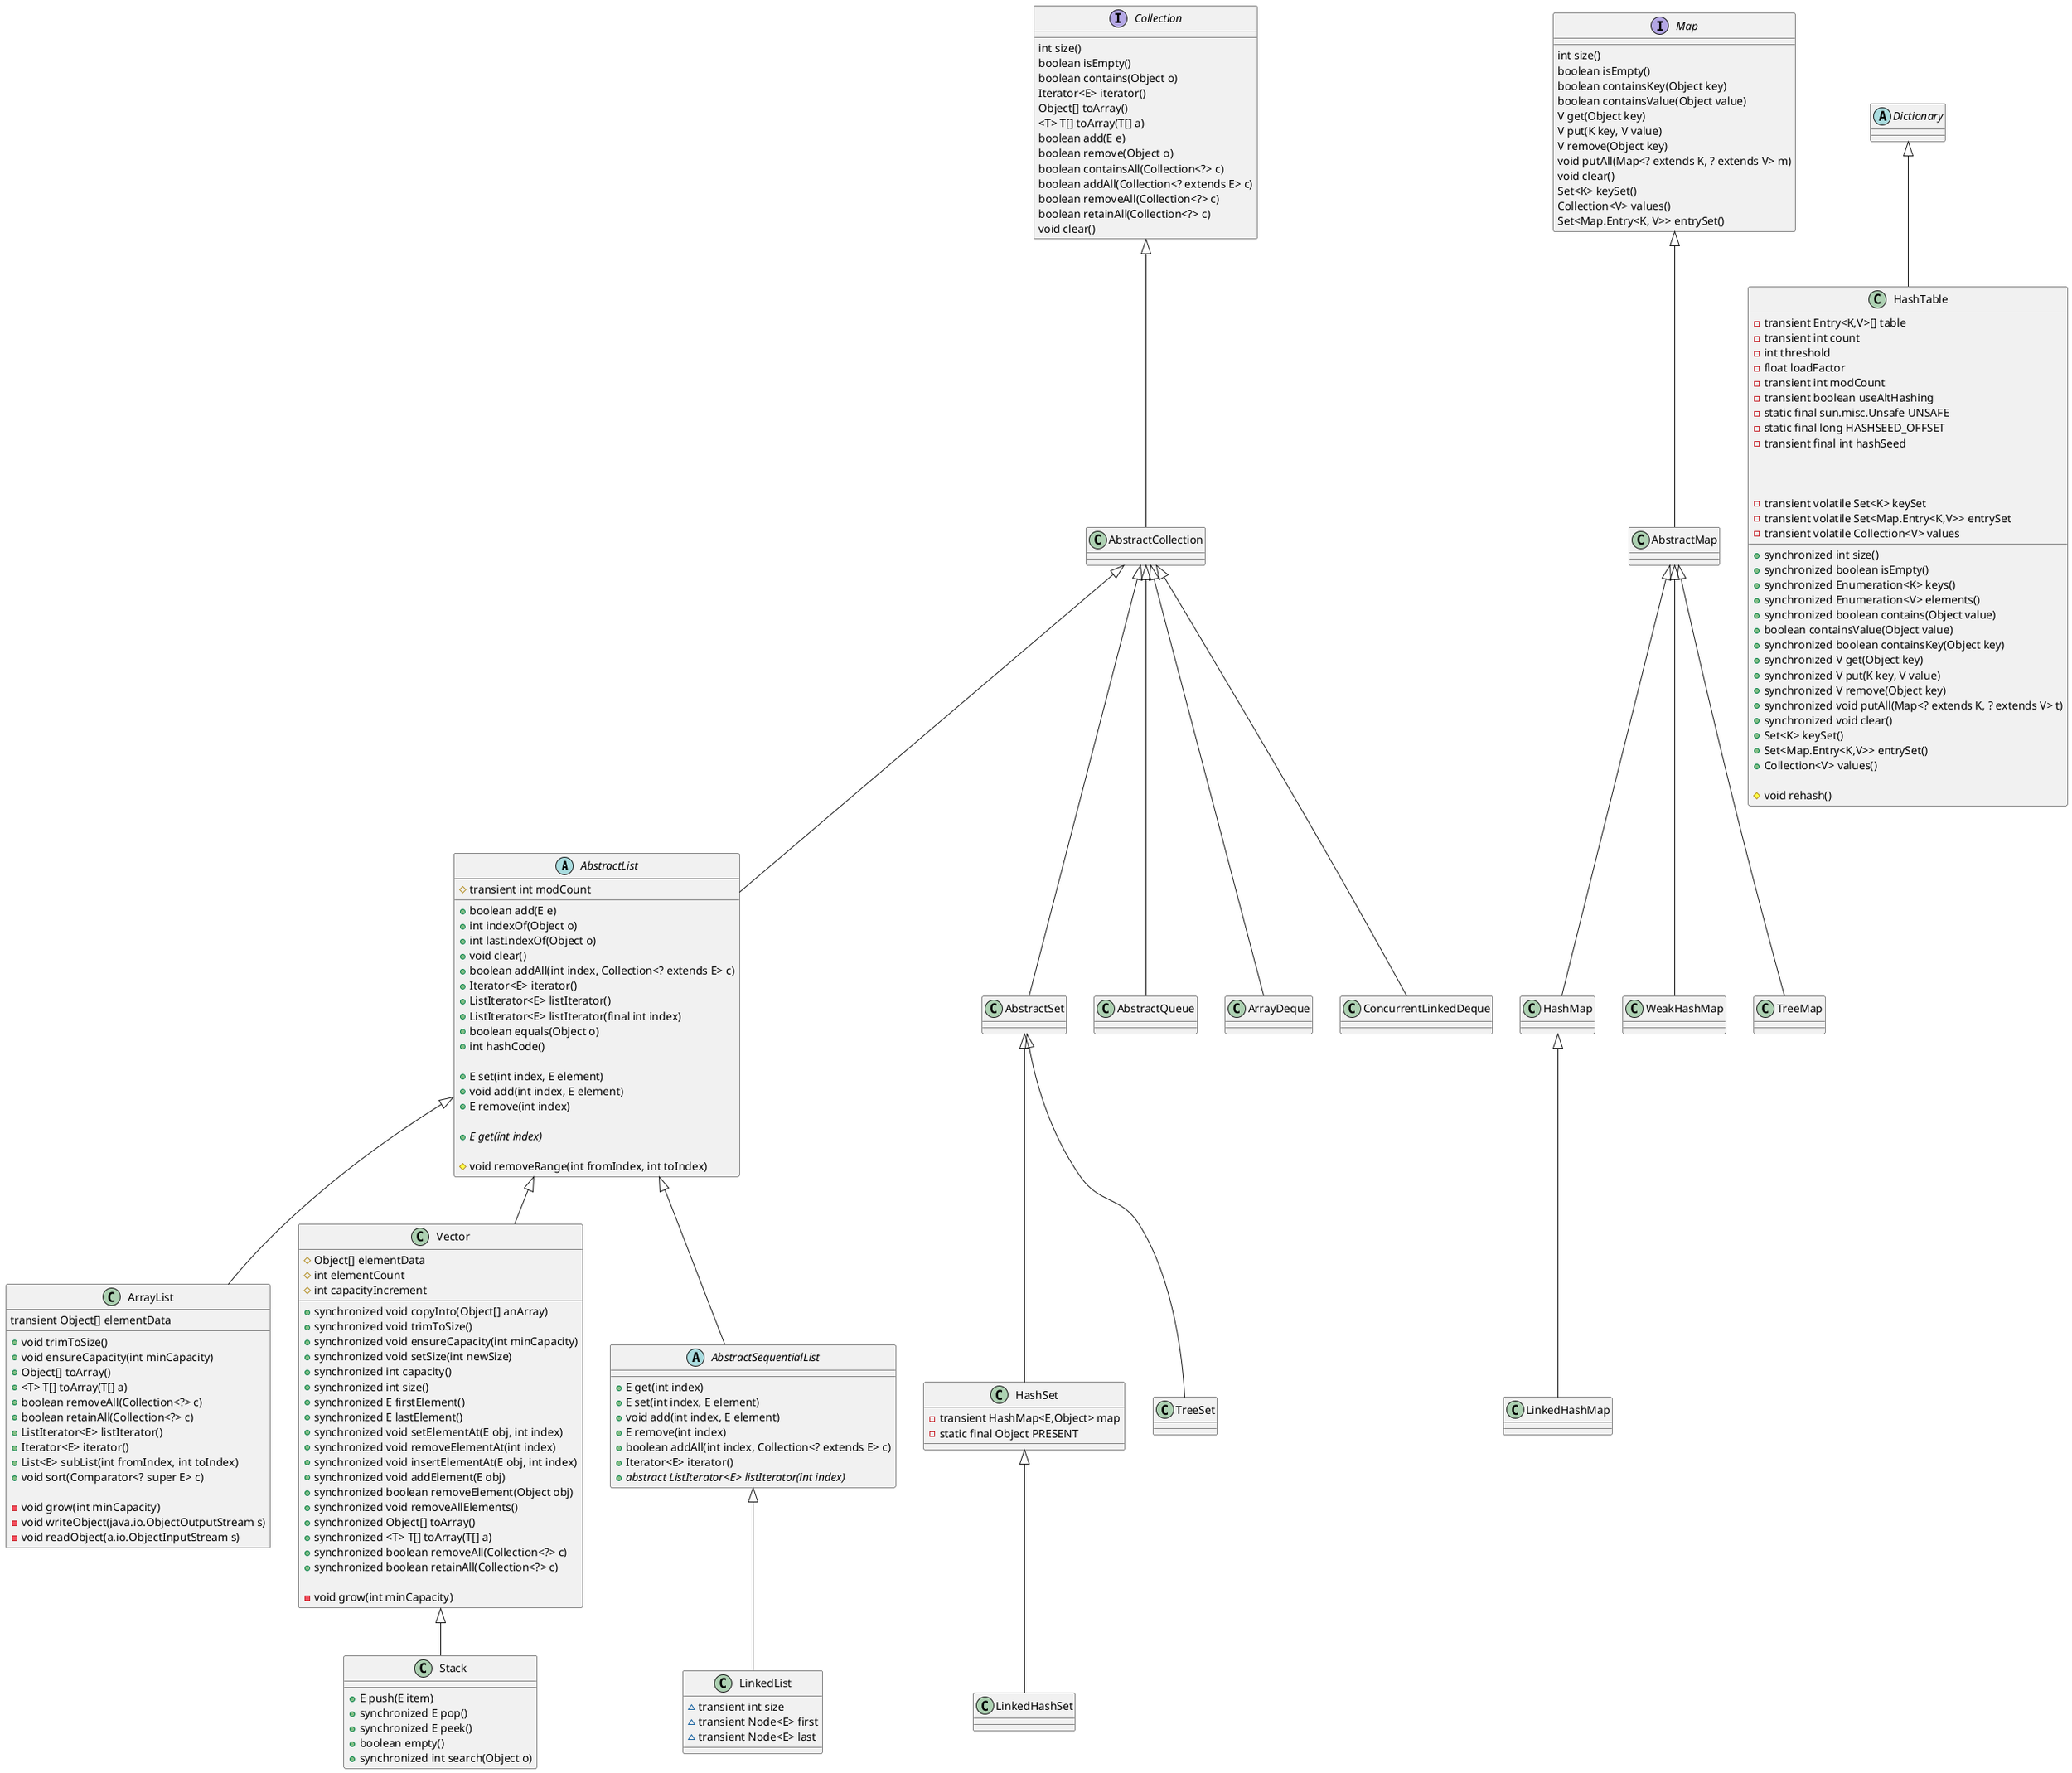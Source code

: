 @startuml


abstract class AbstractList {
    #transient int modCount

    +boolean add(E e)
    +int indexOf(Object o)
    +int lastIndexOf(Object o)
    +void clear()
    +boolean addAll(int index, Collection<? extends E> c)
    +Iterator<E> iterator()
    +ListIterator<E> listIterator()
    +ListIterator<E> listIterator(final int index)
    +boolean equals(Object o)
    +int hashCode()
    
    +E set(int index, E element)
    +void add(int index, E element)
    +E remove(int index)

    {abstract} +E get(int index)
    
    #void removeRange(int fromIndex, int toIndex)

}

class ArrayList {
    transient Object[] elementData

    +void trimToSize()
    +void ensureCapacity(int minCapacity)
    +Object[] toArray()
    +<T> T[] toArray(T[] a)
    +boolean removeAll(Collection<?> c)
    +boolean retainAll(Collection<?> c)
    +ListIterator<E> listIterator()
    +Iterator<E> iterator()
    +List<E> subList(int fromIndex, int toIndex)
    +void sort(Comparator<? super E> c)

    -void grow(int minCapacity)
    -void writeObject(java.io.ObjectOutputStream s)
    -void readObject(a.io.ObjectInputStream s)
}

class Vector {
    #Object[] elementData
    #int elementCount
    #int capacityIncrement

    +synchronized void copyInto(Object[] anArray)
    +synchronized void trimToSize()
    +synchronized void ensureCapacity(int minCapacity)
    +synchronized void setSize(int newSize)
    +synchronized int capacity()
    +synchronized int size()
    +synchronized E firstElement()
    +synchronized E lastElement()
    +synchronized void setElementAt(E obj, int index)
    +synchronized void removeElementAt(int index)
    +synchronized void insertElementAt(E obj, int index)
    +synchronized void addElement(E obj)
    +synchronized boolean removeElement(Object obj)
    +synchronized void removeAllElements()
    +synchronized Object[] toArray()
    +synchronized <T> T[] toArray(T[] a)
    +synchronized boolean removeAll(Collection<?> c)
    +synchronized boolean retainAll(Collection<?> c)

    -void grow(int minCapacity)
}

class Stack {
    +E push(E item)
    +synchronized E pop()
    +synchronized E peek()
    +boolean empty()
    +synchronized int search(Object o)
}

abstract class AbstractSequentialList {
    +E get(int index)
    +E set(int index, E element)
    +void add(int index, E element)
    +E remove(int index)
    +boolean addAll(int index, Collection<? extends E> c)
    +Iterator<E> iterator()
    {abstract} +abstract ListIterator<E> listIterator(int index)
}

class LinkedList {
    ~transient int size
    ~transient Node<E> first
    ~transient Node<E> last
}


interface Collection {
    int size()
    boolean isEmpty()
    boolean contains(Object o)
    Iterator<E> iterator()
    Object[] toArray()
    <T> T[] toArray(T[] a)
    boolean add(E e)
    boolean remove(Object o)
    boolean containsAll(Collection<?> c)
    boolean addAll(Collection<? extends E> c)
    boolean removeAll(Collection<?> c)
    boolean retainAll(Collection<?> c)
    void clear()
}

class HashSet {
    -transient HashMap<E,Object> map
    -static final Object PRESENT
}

class LinkedHashSet {

}

interface Map {
    int size()
    boolean isEmpty()
    boolean containsKey(Object key)
    boolean containsValue(Object value)
    V get(Object key)
    V put(K key, V value)
    V remove(Object key)
    void putAll(Map<? extends K, ? extends V> m)
    void clear()
    Set<K> keySet()
    Collection<V> values()
    Set<Map.Entry<K, V>> entrySet()
}

abstract class Dictionary

class HashTable {
    -transient Entry<K,V>[] table
    -transient int count
    -int threshold
    -float loadFactor
    -transient int modCount
    -transient boolean useAltHashing
    -static final sun.misc.Unsafe UNSAFE
    -static final long HASHSEED_OFFSET
    -transient final int hashSeed

    +synchronized int size()
    +synchronized boolean isEmpty()
    +synchronized Enumeration<K> keys()
    +synchronized Enumeration<V> elements()
    +synchronized boolean contains(Object value)
    +boolean containsValue(Object value)
    +synchronized boolean containsKey(Object key)
    +synchronized V get(Object key)
    +synchronized V put(K key, V value)
    +synchronized V remove(Object key)
    +synchronized void putAll(Map<? extends K, ? extends V> t)
    +synchronized void clear()
    +Set<K> keySet()
    +Set<Map.Entry<K,V>> entrySet()
    +Collection<V> values()

    #void rehash()

    -transient volatile Set<K> keySet
    -transient volatile Set<Map.Entry<K,V>> entrySet
    -transient volatile Collection<V> values
}


Collection <|-- AbstractCollection
  AbstractCollection <|-- AbstractList
    AbstractList <|-- ArrayList
    AbstractList <|-- Vector
      Vector <|-- Stack
    AbstractList <|-- AbstractSequentialList
      AbstractSequentialList <|-- LinkedList

  AbstractCollection <|-- AbstractSet
    AbstractSet <|-- HashSet
      HashSet <|-- LinkedHashSet
    AbstractSet <|-- TreeSet

  AbstractCollection <|-- AbstractQueue

  AbstractCollection <|-- ArrayDeque

  AbstractCollection <|-- ConcurrentLinkedDeque


Map <|-- AbstractMap
  AbstractMap <|-- HashMap
    HashMap <|-- LinkedHashMap
  AbstractMap <|-- WeakHashMap
  AbstractMap <|-- TreeMap

Dictionary <|-- HashTable

@enduml